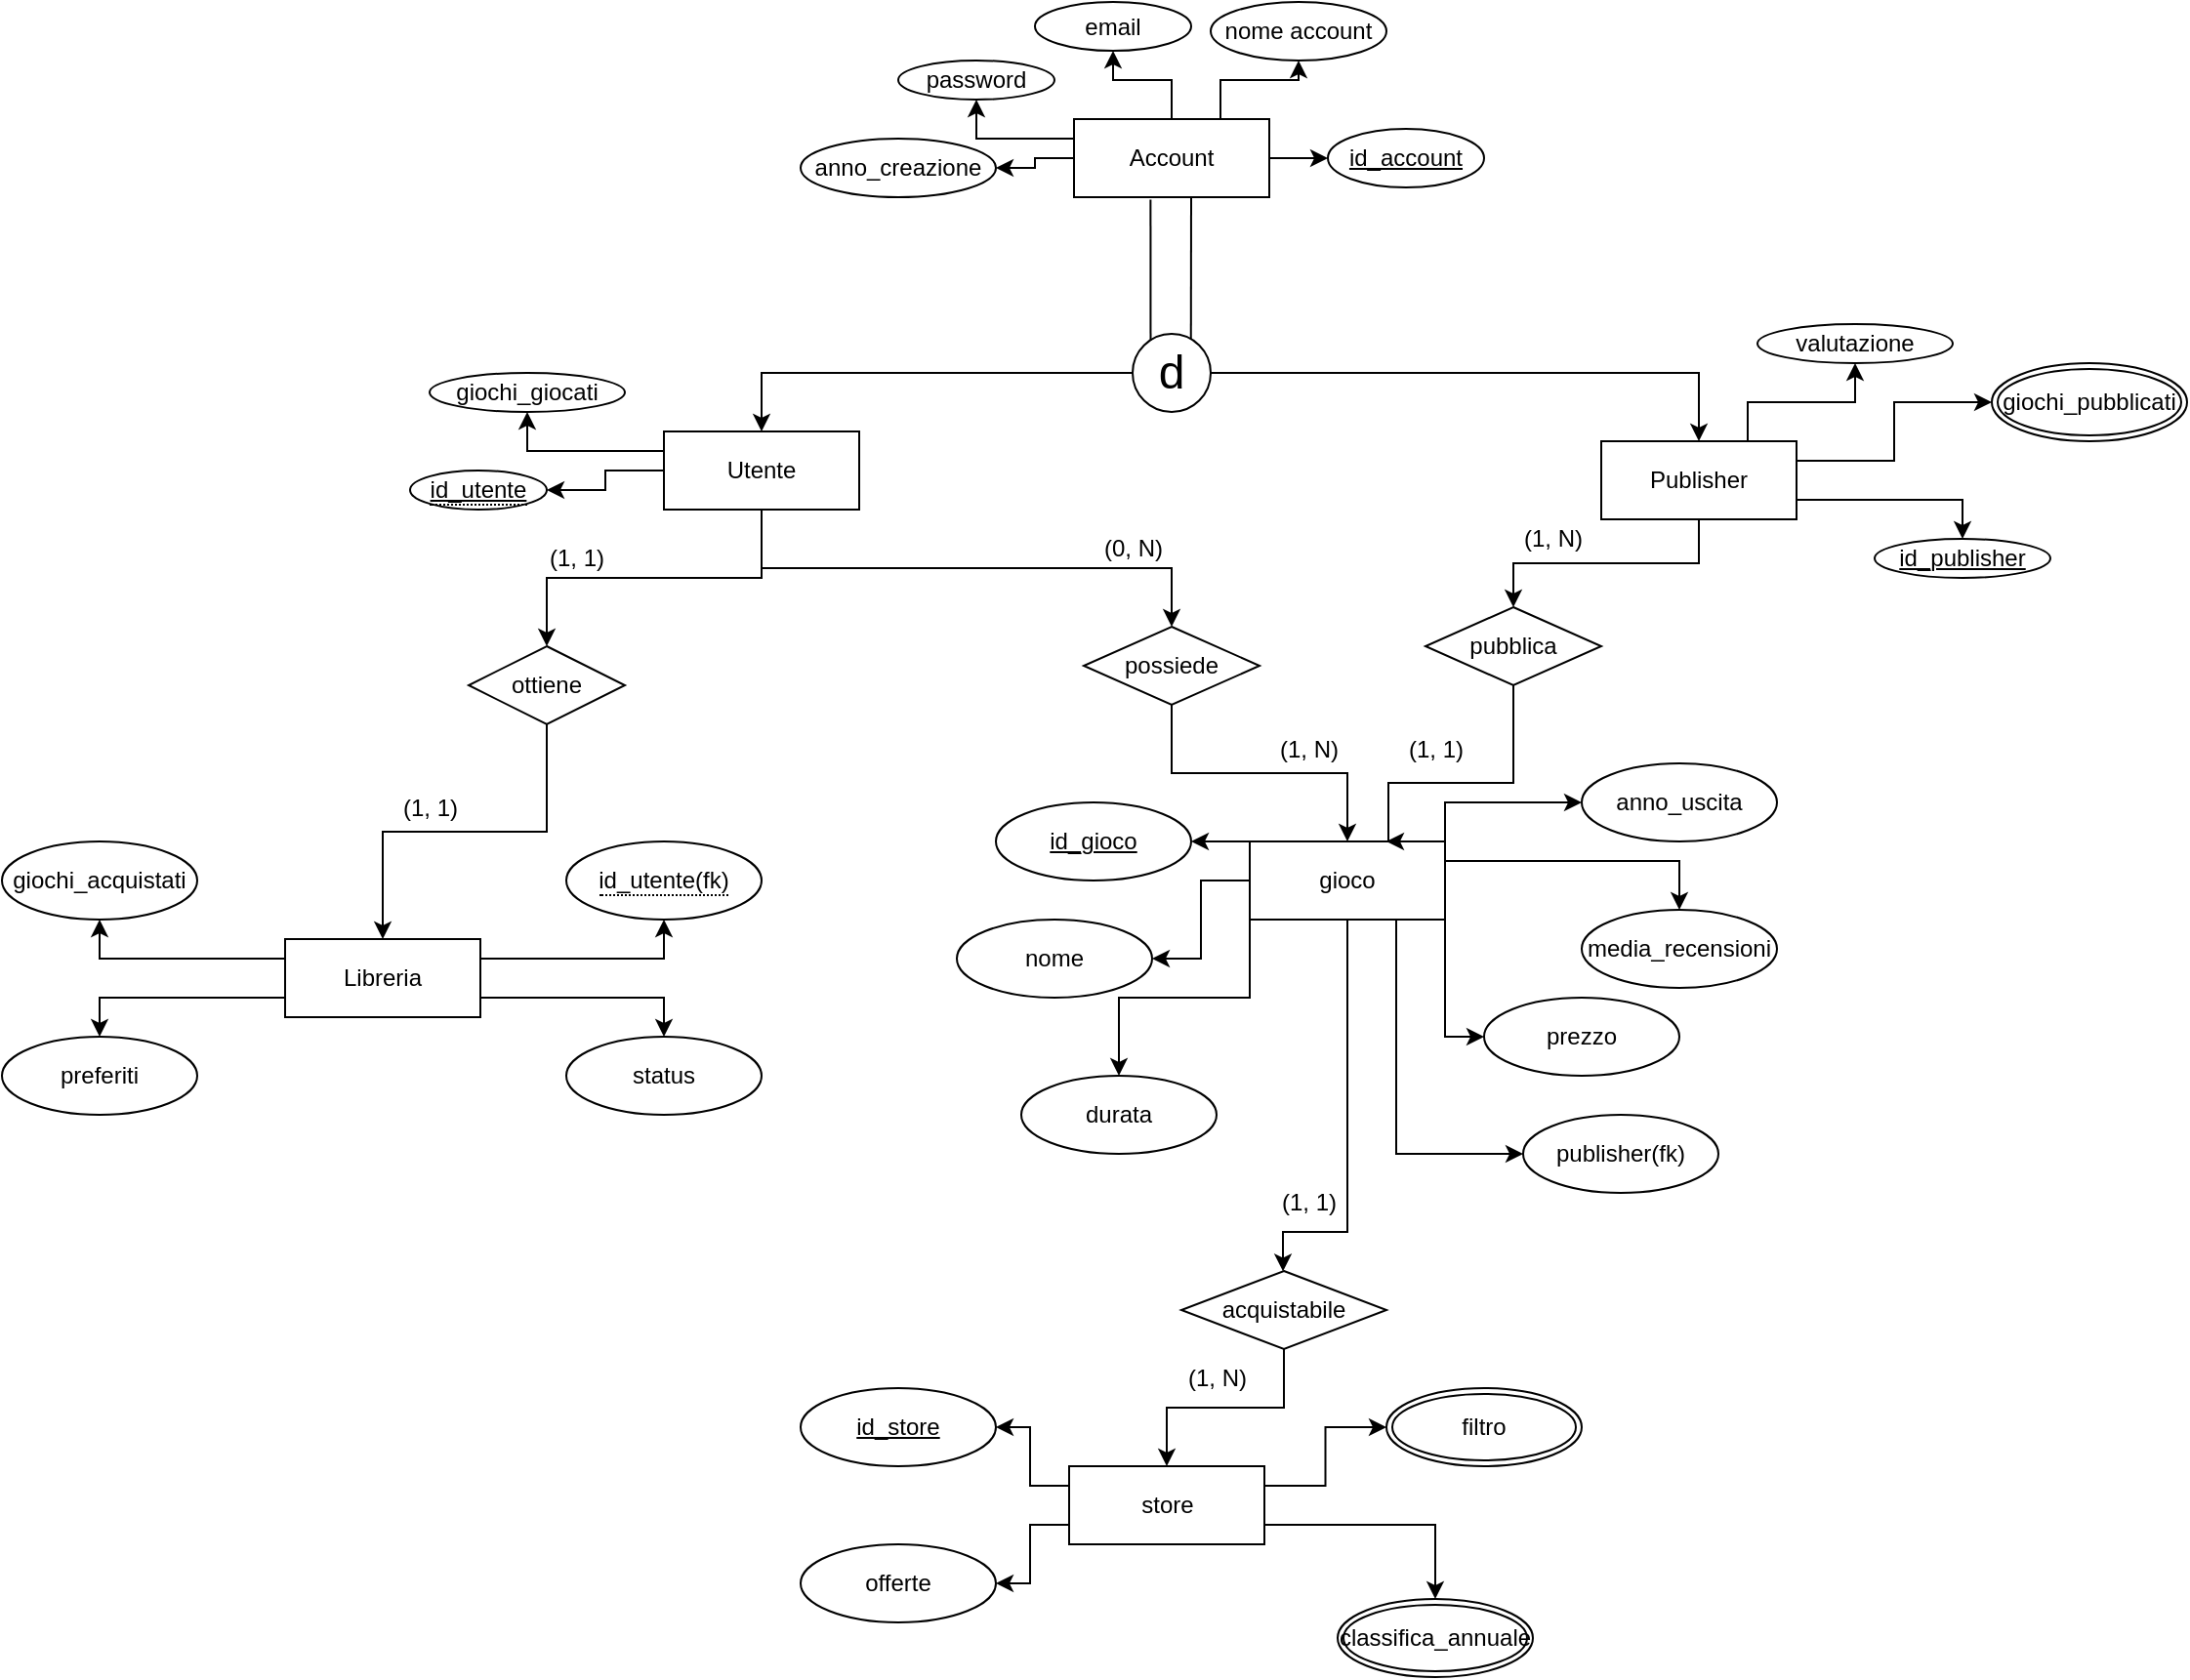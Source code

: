 <mxfile version="24.8.4">
  <diagram name="Pagina-1" id="zaQkDbtpFNmVqCY4Ck2A">
    <mxGraphModel dx="2172" dy="719" grid="0" gridSize="10" guides="1" tooltips="1" connect="1" arrows="1" fold="1" page="1" pageScale="1" pageWidth="827" pageHeight="1169" math="0" shadow="0">
      <root>
        <mxCell id="0" />
        <mxCell id="1" parent="0" />
        <mxCell id="ApuNhBn8Jfl1v1Id8GHo-2" style="edgeStyle=orthogonalEdgeStyle;rounded=0;orthogonalLoop=1;jettySize=auto;html=1;exitX=1;exitY=0.5;exitDx=0;exitDy=0;" edge="1" parent="1" source="ApuNhBn8Jfl1v1Id8GHo-1" target="ApuNhBn8Jfl1v1Id8GHo-3">
          <mxGeometry relative="1" as="geometry">
            <mxPoint x="470" y="200" as="targetPoint" />
          </mxGeometry>
        </mxCell>
        <mxCell id="ApuNhBn8Jfl1v1Id8GHo-5" style="edgeStyle=orthogonalEdgeStyle;rounded=0;orthogonalLoop=1;jettySize=auto;html=1;exitX=0.75;exitY=0;exitDx=0;exitDy=0;entryX=0.5;entryY=1;entryDx=0;entryDy=0;" edge="1" parent="1" source="ApuNhBn8Jfl1v1Id8GHo-1" target="ApuNhBn8Jfl1v1Id8GHo-4">
          <mxGeometry relative="1" as="geometry" />
        </mxCell>
        <mxCell id="ApuNhBn8Jfl1v1Id8GHo-7" style="edgeStyle=orthogonalEdgeStyle;rounded=0;orthogonalLoop=1;jettySize=auto;html=1;exitX=0.5;exitY=0;exitDx=0;exitDy=0;entryX=0.5;entryY=1;entryDx=0;entryDy=0;" edge="1" parent="1" source="ApuNhBn8Jfl1v1Id8GHo-1" target="ApuNhBn8Jfl1v1Id8GHo-6">
          <mxGeometry relative="1" as="geometry" />
        </mxCell>
        <mxCell id="ApuNhBn8Jfl1v1Id8GHo-10" style="edgeStyle=orthogonalEdgeStyle;rounded=0;orthogonalLoop=1;jettySize=auto;html=1;exitX=0;exitY=0.25;exitDx=0;exitDy=0;entryX=0.5;entryY=1;entryDx=0;entryDy=0;" edge="1" parent="1" source="ApuNhBn8Jfl1v1Id8GHo-1" target="ApuNhBn8Jfl1v1Id8GHo-9">
          <mxGeometry relative="1" as="geometry" />
        </mxCell>
        <mxCell id="ApuNhBn8Jfl1v1Id8GHo-23" style="edgeStyle=orthogonalEdgeStyle;rounded=0;orthogonalLoop=1;jettySize=auto;html=1;exitX=0;exitY=0.5;exitDx=0;exitDy=0;entryX=1;entryY=0.5;entryDx=0;entryDy=0;" edge="1" parent="1" source="ApuNhBn8Jfl1v1Id8GHo-1" target="ApuNhBn8Jfl1v1Id8GHo-11">
          <mxGeometry relative="1" as="geometry" />
        </mxCell>
        <mxCell id="ApuNhBn8Jfl1v1Id8GHo-1" value="Account" style="whiteSpace=wrap;html=1;align=center;" vertex="1" parent="1">
          <mxGeometry x="340" y="180" width="100" height="40" as="geometry" />
        </mxCell>
        <mxCell id="ApuNhBn8Jfl1v1Id8GHo-3" value="id_account" style="ellipse;whiteSpace=wrap;html=1;align=center;fontStyle=4;" vertex="1" parent="1">
          <mxGeometry x="470" y="185" width="80" height="30" as="geometry" />
        </mxCell>
        <mxCell id="ApuNhBn8Jfl1v1Id8GHo-4" value="nome account" style="ellipse;whiteSpace=wrap;html=1;align=center;" vertex="1" parent="1">
          <mxGeometry x="410" y="120" width="90" height="30" as="geometry" />
        </mxCell>
        <mxCell id="ApuNhBn8Jfl1v1Id8GHo-6" value="email" style="ellipse;whiteSpace=wrap;html=1;align=center;" vertex="1" parent="1">
          <mxGeometry x="320" y="120" width="80" height="25" as="geometry" />
        </mxCell>
        <mxCell id="ApuNhBn8Jfl1v1Id8GHo-9" value="password" style="ellipse;whiteSpace=wrap;html=1;align=center;" vertex="1" parent="1">
          <mxGeometry x="250" y="150" width="80" height="20" as="geometry" />
        </mxCell>
        <mxCell id="ApuNhBn8Jfl1v1Id8GHo-11" value="anno_creazione" style="ellipse;whiteSpace=wrap;html=1;align=center;" vertex="1" parent="1">
          <mxGeometry x="200" y="190" width="100" height="30" as="geometry" />
        </mxCell>
        <mxCell id="ApuNhBn8Jfl1v1Id8GHo-20" style="edgeStyle=orthogonalEdgeStyle;rounded=0;orthogonalLoop=1;jettySize=auto;html=1;exitX=0;exitY=0.5;exitDx=0;exitDy=0;" edge="1" parent="1" source="ApuNhBn8Jfl1v1Id8GHo-13" target="ApuNhBn8Jfl1v1Id8GHo-18">
          <mxGeometry relative="1" as="geometry">
            <mxPoint x="330.0" y="310" as="sourcePoint" />
          </mxGeometry>
        </mxCell>
        <mxCell id="ApuNhBn8Jfl1v1Id8GHo-21" style="edgeStyle=orthogonalEdgeStyle;rounded=0;orthogonalLoop=1;jettySize=auto;html=1;exitX=1;exitY=0.5;exitDx=0;exitDy=0;" edge="1" parent="1" source="ApuNhBn8Jfl1v1Id8GHo-13" target="ApuNhBn8Jfl1v1Id8GHo-19">
          <mxGeometry relative="1" as="geometry" />
        </mxCell>
        <mxCell id="ApuNhBn8Jfl1v1Id8GHo-13" value="&lt;font style=&quot;font-size: 24px;&quot;&gt;d&lt;/font&gt;" style="ellipse;whiteSpace=wrap;html=1;aspect=fixed;" vertex="1" parent="1">
          <mxGeometry x="370" y="290" width="40" height="40" as="geometry" />
        </mxCell>
        <mxCell id="ApuNhBn8Jfl1v1Id8GHo-14" value="" style="endArrow=none;html=1;rounded=0;exitX=0.747;exitY=0.065;exitDx=0;exitDy=0;exitPerimeter=0;" edge="1" parent="1" source="ApuNhBn8Jfl1v1Id8GHo-13">
          <mxGeometry width="50" height="50" relative="1" as="geometry">
            <mxPoint x="400" y="290" as="sourcePoint" />
            <mxPoint x="400" y="220" as="targetPoint" />
          </mxGeometry>
        </mxCell>
        <mxCell id="ApuNhBn8Jfl1v1Id8GHo-15" value="" style="endArrow=none;html=1;rounded=0;entryX=0.392;entryY=1.03;entryDx=0;entryDy=0;entryPerimeter=0;exitX=0.231;exitY=0.086;exitDx=0;exitDy=0;exitPerimeter=0;" edge="1" parent="1" source="ApuNhBn8Jfl1v1Id8GHo-13" target="ApuNhBn8Jfl1v1Id8GHo-1">
          <mxGeometry width="50" height="50" relative="1" as="geometry">
            <mxPoint x="379" y="290" as="sourcePoint" />
            <mxPoint x="220" y="250" as="targetPoint" />
            <Array as="points" />
          </mxGeometry>
        </mxCell>
        <mxCell id="ApuNhBn8Jfl1v1Id8GHo-24" style="edgeStyle=orthogonalEdgeStyle;rounded=0;orthogonalLoop=1;jettySize=auto;html=1;exitX=0;exitY=0.5;exitDx=0;exitDy=0;entryX=1;entryY=0.5;entryDx=0;entryDy=0;" edge="1" parent="1" source="ApuNhBn8Jfl1v1Id8GHo-18" target="ApuNhBn8Jfl1v1Id8GHo-22">
          <mxGeometry relative="1" as="geometry" />
        </mxCell>
        <mxCell id="ApuNhBn8Jfl1v1Id8GHo-26" style="edgeStyle=orthogonalEdgeStyle;rounded=0;orthogonalLoop=1;jettySize=auto;html=1;exitX=0;exitY=0.25;exitDx=0;exitDy=0;" edge="1" parent="1" source="ApuNhBn8Jfl1v1Id8GHo-18" target="ApuNhBn8Jfl1v1Id8GHo-25">
          <mxGeometry relative="1" as="geometry" />
        </mxCell>
        <mxCell id="ApuNhBn8Jfl1v1Id8GHo-62" style="edgeStyle=orthogonalEdgeStyle;rounded=0;orthogonalLoop=1;jettySize=auto;html=1;exitX=0.5;exitY=1;exitDx=0;exitDy=0;entryX=0.5;entryY=0;entryDx=0;entryDy=0;" edge="1" parent="1" source="ApuNhBn8Jfl1v1Id8GHo-18" target="ApuNhBn8Jfl1v1Id8GHo-61">
          <mxGeometry relative="1" as="geometry" />
        </mxCell>
        <mxCell id="ApuNhBn8Jfl1v1Id8GHo-81" style="edgeStyle=orthogonalEdgeStyle;rounded=0;orthogonalLoop=1;jettySize=auto;html=1;exitX=0.5;exitY=1;exitDx=0;exitDy=0;" edge="1" parent="1" source="ApuNhBn8Jfl1v1Id8GHo-18" target="ApuNhBn8Jfl1v1Id8GHo-82">
          <mxGeometry relative="1" as="geometry">
            <mxPoint x="470" y="440" as="targetPoint" />
          </mxGeometry>
        </mxCell>
        <mxCell id="ApuNhBn8Jfl1v1Id8GHo-18" value="Utente" style="whiteSpace=wrap;html=1;align=center;" vertex="1" parent="1">
          <mxGeometry x="130" y="340" width="100" height="40" as="geometry" />
        </mxCell>
        <mxCell id="ApuNhBn8Jfl1v1Id8GHo-52" style="edgeStyle=orthogonalEdgeStyle;rounded=0;orthogonalLoop=1;jettySize=auto;html=1;exitX=0.75;exitY=0;exitDx=0;exitDy=0;entryX=0.5;entryY=1;entryDx=0;entryDy=0;" edge="1" parent="1" source="ApuNhBn8Jfl1v1Id8GHo-19" target="ApuNhBn8Jfl1v1Id8GHo-29">
          <mxGeometry relative="1" as="geometry" />
        </mxCell>
        <mxCell id="ApuNhBn8Jfl1v1Id8GHo-53" style="edgeStyle=orthogonalEdgeStyle;rounded=0;orthogonalLoop=1;jettySize=auto;html=1;exitX=1;exitY=0.25;exitDx=0;exitDy=0;entryX=0;entryY=0.5;entryDx=0;entryDy=0;" edge="1" parent="1" source="ApuNhBn8Jfl1v1Id8GHo-19" target="ApuNhBn8Jfl1v1Id8GHo-108">
          <mxGeometry relative="1" as="geometry">
            <mxPoint x="790" y="340.0" as="targetPoint" />
          </mxGeometry>
        </mxCell>
        <mxCell id="ApuNhBn8Jfl1v1Id8GHo-54" style="edgeStyle=orthogonalEdgeStyle;rounded=0;orthogonalLoop=1;jettySize=auto;html=1;exitX=1;exitY=0.75;exitDx=0;exitDy=0;entryX=0.5;entryY=0;entryDx=0;entryDy=0;" edge="1" parent="1" source="ApuNhBn8Jfl1v1Id8GHo-19" target="ApuNhBn8Jfl1v1Id8GHo-31">
          <mxGeometry relative="1" as="geometry" />
        </mxCell>
        <mxCell id="ApuNhBn8Jfl1v1Id8GHo-114" style="edgeStyle=orthogonalEdgeStyle;rounded=0;orthogonalLoop=1;jettySize=auto;html=1;exitX=0.5;exitY=1;exitDx=0;exitDy=0;entryX=0.5;entryY=0;entryDx=0;entryDy=0;" edge="1" parent="1" source="ApuNhBn8Jfl1v1Id8GHo-19" target="ApuNhBn8Jfl1v1Id8GHo-113">
          <mxGeometry relative="1" as="geometry">
            <mxPoint x="660" y="435" as="targetPoint" />
          </mxGeometry>
        </mxCell>
        <mxCell id="ApuNhBn8Jfl1v1Id8GHo-19" value="Publisher" style="whiteSpace=wrap;html=1;align=center;" vertex="1" parent="1">
          <mxGeometry x="610" y="345" width="100" height="40" as="geometry" />
        </mxCell>
        <mxCell id="ApuNhBn8Jfl1v1Id8GHo-22" value="&lt;span data-darkreader-inline-border-bottom=&quot;&quot; style=&quot;border-bottom: 1px dotted; --darkreader-inline-border-bottom: initial;&quot;&gt;&lt;u&gt;id_utente&lt;/u&gt;&lt;/span&gt;" style="ellipse;whiteSpace=wrap;html=1;align=center;" vertex="1" parent="1">
          <mxGeometry y="360" width="70" height="20" as="geometry" />
        </mxCell>
        <mxCell id="ApuNhBn8Jfl1v1Id8GHo-25" value="giochi_giocati" style="ellipse;whiteSpace=wrap;html=1;align=center;" vertex="1" parent="1">
          <mxGeometry x="10" y="310" width="100" height="20" as="geometry" />
        </mxCell>
        <mxCell id="ApuNhBn8Jfl1v1Id8GHo-29" value="valutazione" style="ellipse;whiteSpace=wrap;html=1;align=center;" vertex="1" parent="1">
          <mxGeometry x="690" y="285" width="100" height="20" as="geometry" />
        </mxCell>
        <mxCell id="ApuNhBn8Jfl1v1Id8GHo-31" value="&lt;u&gt;id_publisher&lt;/u&gt;" style="ellipse;whiteSpace=wrap;html=1;align=center;" vertex="1" parent="1">
          <mxGeometry x="750" y="395" width="90" height="20" as="geometry" />
        </mxCell>
        <mxCell id="ApuNhBn8Jfl1v1Id8GHo-66" style="edgeStyle=orthogonalEdgeStyle;rounded=0;orthogonalLoop=1;jettySize=auto;html=1;exitX=0;exitY=0.75;exitDx=0;exitDy=0;entryX=0.5;entryY=0;entryDx=0;entryDy=0;" edge="1" parent="1" source="ApuNhBn8Jfl1v1Id8GHo-56" target="ApuNhBn8Jfl1v1Id8GHo-58">
          <mxGeometry relative="1" as="geometry" />
        </mxCell>
        <mxCell id="ApuNhBn8Jfl1v1Id8GHo-69" style="edgeStyle=orthogonalEdgeStyle;rounded=0;orthogonalLoop=1;jettySize=auto;html=1;exitX=1;exitY=0.75;exitDx=0;exitDy=0;entryX=0.5;entryY=0;entryDx=0;entryDy=0;" edge="1" parent="1" source="ApuNhBn8Jfl1v1Id8GHo-56" target="ApuNhBn8Jfl1v1Id8GHo-59">
          <mxGeometry relative="1" as="geometry" />
        </mxCell>
        <mxCell id="ApuNhBn8Jfl1v1Id8GHo-76" style="edgeStyle=orthogonalEdgeStyle;rounded=0;orthogonalLoop=1;jettySize=auto;html=1;exitX=0;exitY=0.25;exitDx=0;exitDy=0;entryX=0.5;entryY=1;entryDx=0;entryDy=0;" edge="1" parent="1" source="ApuNhBn8Jfl1v1Id8GHo-56" target="ApuNhBn8Jfl1v1Id8GHo-57">
          <mxGeometry relative="1" as="geometry" />
        </mxCell>
        <mxCell id="ApuNhBn8Jfl1v1Id8GHo-77" style="edgeStyle=orthogonalEdgeStyle;rounded=0;orthogonalLoop=1;jettySize=auto;html=1;exitX=1;exitY=0.25;exitDx=0;exitDy=0;entryX=0.5;entryY=1;entryDx=0;entryDy=0;" edge="1" parent="1" source="ApuNhBn8Jfl1v1Id8GHo-56" target="ApuNhBn8Jfl1v1Id8GHo-70">
          <mxGeometry relative="1" as="geometry" />
        </mxCell>
        <mxCell id="ApuNhBn8Jfl1v1Id8GHo-56" value="Libreria" style="whiteSpace=wrap;html=1;align=center;" vertex="1" parent="1">
          <mxGeometry x="-64" y="600" width="100" height="40" as="geometry" />
        </mxCell>
        <mxCell id="ApuNhBn8Jfl1v1Id8GHo-57" value="giochi_acquistati" style="ellipse;whiteSpace=wrap;html=1;align=center;" vertex="1" parent="1">
          <mxGeometry x="-209" y="550" width="100" height="40" as="geometry" />
        </mxCell>
        <mxCell id="ApuNhBn8Jfl1v1Id8GHo-58" value="preferiti" style="ellipse;whiteSpace=wrap;html=1;align=center;" vertex="1" parent="1">
          <mxGeometry x="-209" y="650" width="100" height="40" as="geometry" />
        </mxCell>
        <mxCell id="ApuNhBn8Jfl1v1Id8GHo-59" value="status" style="ellipse;whiteSpace=wrap;html=1;align=center;" vertex="1" parent="1">
          <mxGeometry x="80" y="650" width="100" height="40" as="geometry" />
        </mxCell>
        <mxCell id="ApuNhBn8Jfl1v1Id8GHo-73" style="edgeStyle=orthogonalEdgeStyle;rounded=0;orthogonalLoop=1;jettySize=auto;html=1;exitX=0.5;exitY=1;exitDx=0;exitDy=0;" edge="1" parent="1" source="ApuNhBn8Jfl1v1Id8GHo-61" target="ApuNhBn8Jfl1v1Id8GHo-56">
          <mxGeometry relative="1" as="geometry">
            <mxPoint x="56" y="530" as="sourcePoint" />
          </mxGeometry>
        </mxCell>
        <mxCell id="ApuNhBn8Jfl1v1Id8GHo-61" value="ottiene" style="shape=rhombus;perimeter=rhombusPerimeter;whiteSpace=wrap;html=1;align=center;" vertex="1" parent="1">
          <mxGeometry x="30" y="450" width="80" height="40" as="geometry" />
        </mxCell>
        <mxCell id="ApuNhBn8Jfl1v1Id8GHo-70" value="&lt;span data-darkreader-inline-border-bottom=&quot;&quot; style=&quot;border-bottom: 1px dotted; --darkreader-inline-border-bottom: initial;&quot;&gt;id_utente(fk)&lt;/span&gt;" style="ellipse;whiteSpace=wrap;html=1;align=center;" vertex="1" parent="1">
          <mxGeometry x="80" y="550" width="100" height="40" as="geometry" />
        </mxCell>
        <mxCell id="ApuNhBn8Jfl1v1Id8GHo-91" style="edgeStyle=orthogonalEdgeStyle;rounded=0;orthogonalLoop=1;jettySize=auto;html=1;exitX=0;exitY=0;exitDx=0;exitDy=0;" edge="1" parent="1" source="ApuNhBn8Jfl1v1Id8GHo-75">
          <mxGeometry relative="1" as="geometry">
            <mxPoint x="400" y="550.167" as="targetPoint" />
          </mxGeometry>
        </mxCell>
        <mxCell id="ApuNhBn8Jfl1v1Id8GHo-92" style="edgeStyle=orthogonalEdgeStyle;rounded=0;orthogonalLoop=1;jettySize=auto;html=1;exitX=0;exitY=0.5;exitDx=0;exitDy=0;entryX=1;entryY=0.5;entryDx=0;entryDy=0;" edge="1" parent="1" source="ApuNhBn8Jfl1v1Id8GHo-75" target="ApuNhBn8Jfl1v1Id8GHo-85">
          <mxGeometry relative="1" as="geometry" />
        </mxCell>
        <mxCell id="ApuNhBn8Jfl1v1Id8GHo-93" style="edgeStyle=orthogonalEdgeStyle;rounded=0;orthogonalLoop=1;jettySize=auto;html=1;exitX=0;exitY=1;exitDx=0;exitDy=0;entryX=0.5;entryY=0;entryDx=0;entryDy=0;" edge="1" parent="1" source="ApuNhBn8Jfl1v1Id8GHo-75" target="ApuNhBn8Jfl1v1Id8GHo-86">
          <mxGeometry relative="1" as="geometry" />
        </mxCell>
        <mxCell id="ApuNhBn8Jfl1v1Id8GHo-94" style="edgeStyle=orthogonalEdgeStyle;rounded=0;orthogonalLoop=1;jettySize=auto;html=1;exitX=1;exitY=0;exitDx=0;exitDy=0;entryX=0;entryY=0.5;entryDx=0;entryDy=0;" edge="1" parent="1" source="ApuNhBn8Jfl1v1Id8GHo-75" target="ApuNhBn8Jfl1v1Id8GHo-88">
          <mxGeometry relative="1" as="geometry" />
        </mxCell>
        <mxCell id="ApuNhBn8Jfl1v1Id8GHo-95" style="edgeStyle=orthogonalEdgeStyle;rounded=0;orthogonalLoop=1;jettySize=auto;html=1;exitX=1;exitY=0.25;exitDx=0;exitDy=0;entryX=0.5;entryY=0;entryDx=0;entryDy=0;" edge="1" parent="1" source="ApuNhBn8Jfl1v1Id8GHo-75" target="ApuNhBn8Jfl1v1Id8GHo-87">
          <mxGeometry relative="1" as="geometry" />
        </mxCell>
        <mxCell id="ApuNhBn8Jfl1v1Id8GHo-96" style="edgeStyle=orthogonalEdgeStyle;rounded=0;orthogonalLoop=1;jettySize=auto;html=1;exitX=1;exitY=1;exitDx=0;exitDy=0;entryX=0;entryY=0.5;entryDx=0;entryDy=0;" edge="1" parent="1" source="ApuNhBn8Jfl1v1Id8GHo-75" target="ApuNhBn8Jfl1v1Id8GHo-90">
          <mxGeometry relative="1" as="geometry" />
        </mxCell>
        <mxCell id="ApuNhBn8Jfl1v1Id8GHo-97" style="edgeStyle=orthogonalEdgeStyle;rounded=0;orthogonalLoop=1;jettySize=auto;html=1;exitX=0.75;exitY=1;exitDx=0;exitDy=0;entryX=0;entryY=0.5;entryDx=0;entryDy=0;" edge="1" parent="1" source="ApuNhBn8Jfl1v1Id8GHo-75" target="ApuNhBn8Jfl1v1Id8GHo-89">
          <mxGeometry relative="1" as="geometry" />
        </mxCell>
        <mxCell id="ApuNhBn8Jfl1v1Id8GHo-100" style="edgeStyle=orthogonalEdgeStyle;rounded=0;orthogonalLoop=1;jettySize=auto;html=1;exitX=0.5;exitY=1;exitDx=0;exitDy=0;" edge="1" parent="1" source="ApuNhBn8Jfl1v1Id8GHo-75" target="ApuNhBn8Jfl1v1Id8GHo-99">
          <mxGeometry relative="1" as="geometry">
            <Array as="points">
              <mxPoint x="480" y="750" />
              <mxPoint x="447" y="750" />
            </Array>
          </mxGeometry>
        </mxCell>
        <mxCell id="ApuNhBn8Jfl1v1Id8GHo-75" value="gioco" style="whiteSpace=wrap;html=1;align=center;" vertex="1" parent="1">
          <mxGeometry x="430" y="550" width="100" height="40" as="geometry" />
        </mxCell>
        <mxCell id="ApuNhBn8Jfl1v1Id8GHo-83" style="edgeStyle=orthogonalEdgeStyle;rounded=0;orthogonalLoop=1;jettySize=auto;html=1;exitX=0.5;exitY=1;exitDx=0;exitDy=0;entryX=0.5;entryY=0;entryDx=0;entryDy=0;" edge="1" parent="1" source="ApuNhBn8Jfl1v1Id8GHo-82" target="ApuNhBn8Jfl1v1Id8GHo-75">
          <mxGeometry relative="1" as="geometry" />
        </mxCell>
        <mxCell id="ApuNhBn8Jfl1v1Id8GHo-82" value="possiede" style="shape=rhombus;perimeter=rhombusPerimeter;whiteSpace=wrap;html=1;align=center;" vertex="1" parent="1">
          <mxGeometry x="345" y="440" width="90" height="40" as="geometry" />
        </mxCell>
        <mxCell id="ApuNhBn8Jfl1v1Id8GHo-84" value="id_gioco" style="ellipse;whiteSpace=wrap;html=1;align=center;fontStyle=4;" vertex="1" parent="1">
          <mxGeometry x="300" y="530" width="100" height="40" as="geometry" />
        </mxCell>
        <mxCell id="ApuNhBn8Jfl1v1Id8GHo-85" value="nome" style="ellipse;whiteSpace=wrap;html=1;align=center;" vertex="1" parent="1">
          <mxGeometry x="280" y="590" width="100" height="40" as="geometry" />
        </mxCell>
        <mxCell id="ApuNhBn8Jfl1v1Id8GHo-86" value="durata" style="ellipse;whiteSpace=wrap;html=1;align=center;" vertex="1" parent="1">
          <mxGeometry x="313" y="670" width="100" height="40" as="geometry" />
        </mxCell>
        <mxCell id="ApuNhBn8Jfl1v1Id8GHo-87" value="media_recensioni" style="ellipse;whiteSpace=wrap;html=1;align=center;" vertex="1" parent="1">
          <mxGeometry x="600" y="585" width="100" height="40" as="geometry" />
        </mxCell>
        <mxCell id="ApuNhBn8Jfl1v1Id8GHo-88" value="anno_uscita&lt;span style=&quot;font-family: monospace; font-size: 0px; text-align: start; text-wrap: nowrap;&quot;&gt;%3CmxGraphModel%3E%3Croot%3E%3CmxCell%20id%3D%220%22%2F%3E%3CmxCell%20id%3D%221%22%20parent%3D%220%22%2F%3E%3CmxCell%20id%3D%222%22%20value%3D%22media_recensioni%22%20style%3D%22ellipse%3BwhiteSpace%3Dwrap%3Bhtml%3D1%3Balign%3Dcenter%3B%22%20vertex%3D%221%22%20parent%3D%221%22%3E%3CmxGeometry%20x%3D%22460%22%20y%3D%22650%22%20width%3D%22100%22%20height%3D%2240%22%20as%3D%22geometry%22%2F%3E%3C%2FmxCell%3E%3C%2Froot%3E%3C%2FmxGraphModel%3E&lt;/span&gt;" style="ellipse;whiteSpace=wrap;html=1;align=center;" vertex="1" parent="1">
          <mxGeometry x="600" y="510" width="100" height="40" as="geometry" />
        </mxCell>
        <mxCell id="ApuNhBn8Jfl1v1Id8GHo-89" value="publisher(fk)" style="ellipse;whiteSpace=wrap;html=1;align=center;" vertex="1" parent="1">
          <mxGeometry x="570" y="690" width="100" height="40" as="geometry" />
        </mxCell>
        <mxCell id="ApuNhBn8Jfl1v1Id8GHo-90" value="prezzo" style="ellipse;whiteSpace=wrap;html=1;align=center;" vertex="1" parent="1">
          <mxGeometry x="550" y="630" width="100" height="40" as="geometry" />
        </mxCell>
        <mxCell id="ApuNhBn8Jfl1v1Id8GHo-102" style="edgeStyle=orthogonalEdgeStyle;rounded=0;orthogonalLoop=1;jettySize=auto;html=1;entryX=0.5;entryY=0;entryDx=0;entryDy=0;exitX=0.5;exitY=1;exitDx=0;exitDy=0;" edge="1" parent="1" source="ApuNhBn8Jfl1v1Id8GHo-99" target="ApuNhBn8Jfl1v1Id8GHo-101">
          <mxGeometry relative="1" as="geometry">
            <mxPoint x="400" y="820" as="sourcePoint" />
          </mxGeometry>
        </mxCell>
        <mxCell id="ApuNhBn8Jfl1v1Id8GHo-99" value="acquistabile" style="shape=rhombus;perimeter=rhombusPerimeter;whiteSpace=wrap;html=1;align=center;" vertex="1" parent="1">
          <mxGeometry x="395" y="770" width="105" height="40" as="geometry" />
        </mxCell>
        <mxCell id="ApuNhBn8Jfl1v1Id8GHo-109" style="edgeStyle=orthogonalEdgeStyle;rounded=0;orthogonalLoop=1;jettySize=auto;html=1;exitX=1;exitY=0.25;exitDx=0;exitDy=0;entryX=0;entryY=0.5;entryDx=0;entryDy=0;" edge="1" parent="1" source="ApuNhBn8Jfl1v1Id8GHo-101" target="ApuNhBn8Jfl1v1Id8GHo-105">
          <mxGeometry relative="1" as="geometry" />
        </mxCell>
        <mxCell id="ApuNhBn8Jfl1v1Id8GHo-110" style="edgeStyle=orthogonalEdgeStyle;rounded=0;orthogonalLoop=1;jettySize=auto;html=1;exitX=0;exitY=0.25;exitDx=0;exitDy=0;entryX=1;entryY=0.5;entryDx=0;entryDy=0;" edge="1" parent="1" source="ApuNhBn8Jfl1v1Id8GHo-101" target="ApuNhBn8Jfl1v1Id8GHo-103">
          <mxGeometry relative="1" as="geometry" />
        </mxCell>
        <mxCell id="ApuNhBn8Jfl1v1Id8GHo-111" style="edgeStyle=orthogonalEdgeStyle;rounded=0;orthogonalLoop=1;jettySize=auto;html=1;exitX=0;exitY=0.75;exitDx=0;exitDy=0;entryX=1;entryY=0.5;entryDx=0;entryDy=0;" edge="1" parent="1" source="ApuNhBn8Jfl1v1Id8GHo-101" target="ApuNhBn8Jfl1v1Id8GHo-106">
          <mxGeometry relative="1" as="geometry" />
        </mxCell>
        <mxCell id="ApuNhBn8Jfl1v1Id8GHo-112" style="edgeStyle=orthogonalEdgeStyle;rounded=0;orthogonalLoop=1;jettySize=auto;html=1;exitX=1;exitY=0.75;exitDx=0;exitDy=0;entryX=0.5;entryY=0;entryDx=0;entryDy=0;" edge="1" parent="1" source="ApuNhBn8Jfl1v1Id8GHo-101" target="ApuNhBn8Jfl1v1Id8GHo-126">
          <mxGeometry relative="1" as="geometry">
            <mxPoint x="500.0" y="930" as="targetPoint" />
          </mxGeometry>
        </mxCell>
        <mxCell id="ApuNhBn8Jfl1v1Id8GHo-101" value="store" style="whiteSpace=wrap;html=1;align=center;" vertex="1" parent="1">
          <mxGeometry x="337.5" y="870" width="100" height="40" as="geometry" />
        </mxCell>
        <mxCell id="ApuNhBn8Jfl1v1Id8GHo-103" value="id_store" style="ellipse;whiteSpace=wrap;html=1;align=center;fontStyle=4;" vertex="1" parent="1">
          <mxGeometry x="200" y="830" width="100" height="40" as="geometry" />
        </mxCell>
        <mxCell id="ApuNhBn8Jfl1v1Id8GHo-105" value="filtro" style="ellipse;shape=doubleEllipse;margin=3;whiteSpace=wrap;html=1;align=center;" vertex="1" parent="1">
          <mxGeometry x="500" y="830" width="100" height="40" as="geometry" />
        </mxCell>
        <mxCell id="ApuNhBn8Jfl1v1Id8GHo-106" value="offerte" style="ellipse;whiteSpace=wrap;html=1;align=center;" vertex="1" parent="1">
          <mxGeometry x="200" y="910" width="100" height="40" as="geometry" />
        </mxCell>
        <mxCell id="ApuNhBn8Jfl1v1Id8GHo-108" value="giochi_pubblicati" style="ellipse;shape=doubleEllipse;margin=3;whiteSpace=wrap;html=1;align=center;" vertex="1" parent="1">
          <mxGeometry x="810" y="305" width="100" height="40" as="geometry" />
        </mxCell>
        <mxCell id="ApuNhBn8Jfl1v1Id8GHo-115" style="edgeStyle=orthogonalEdgeStyle;rounded=0;orthogonalLoop=1;jettySize=auto;html=1;exitX=0.5;exitY=1;exitDx=0;exitDy=0;" edge="1" parent="1" source="ApuNhBn8Jfl1v1Id8GHo-113">
          <mxGeometry relative="1" as="geometry">
            <mxPoint x="500" y="550" as="targetPoint" />
            <Array as="points">
              <mxPoint x="565" y="520" />
              <mxPoint x="501" y="520" />
              <mxPoint x="501" y="550" />
            </Array>
          </mxGeometry>
        </mxCell>
        <mxCell id="ApuNhBn8Jfl1v1Id8GHo-113" value="pubblica" style="shape=rhombus;perimeter=rhombusPerimeter;whiteSpace=wrap;html=1;align=center;" vertex="1" parent="1">
          <mxGeometry x="520" y="430" width="90" height="40" as="geometry" />
        </mxCell>
        <mxCell id="ApuNhBn8Jfl1v1Id8GHo-116" value="(1, 1)" style="text;html=1;align=center;verticalAlign=middle;resizable=0;points=[];autosize=1;strokeColor=none;fillColor=none;" vertex="1" parent="1">
          <mxGeometry x="60" y="390" width="50" height="30" as="geometry" />
        </mxCell>
        <mxCell id="ApuNhBn8Jfl1v1Id8GHo-117" value="(0, N)" style="text;html=1;align=center;verticalAlign=middle;resizable=0;points=[];autosize=1;strokeColor=none;fillColor=none;" vertex="1" parent="1">
          <mxGeometry x="346" y="387" width="48" height="26" as="geometry" />
        </mxCell>
        <mxCell id="ApuNhBn8Jfl1v1Id8GHo-118" value="(1, N)" style="text;html=1;align=center;verticalAlign=middle;resizable=0;points=[];autosize=1;strokeColor=none;fillColor=none;" vertex="1" parent="1">
          <mxGeometry x="560" y="380" width="50" height="30" as="geometry" />
        </mxCell>
        <mxCell id="ApuNhBn8Jfl1v1Id8GHo-119" value="(1, 1)" style="text;html=1;align=center;verticalAlign=middle;resizable=0;points=[];autosize=1;strokeColor=none;fillColor=none;" vertex="1" parent="1">
          <mxGeometry x="437" y="722" width="46" height="26" as="geometry" />
        </mxCell>
        <mxCell id="ApuNhBn8Jfl1v1Id8GHo-120" value="(1, N)" style="text;html=1;align=center;verticalAlign=middle;resizable=0;points=[];autosize=1;strokeColor=none;fillColor=none;" vertex="1" parent="1">
          <mxGeometry x="388" y="810" width="50" height="30" as="geometry" />
        </mxCell>
        <mxCell id="ApuNhBn8Jfl1v1Id8GHo-121" value="(1, N)" style="text;html=1;align=center;verticalAlign=middle;resizable=0;points=[];autosize=1;strokeColor=none;fillColor=none;" vertex="1" parent="1">
          <mxGeometry x="436" y="490" width="48" height="26" as="geometry" />
        </mxCell>
        <mxCell id="ApuNhBn8Jfl1v1Id8GHo-122" value="(1, 1)" style="text;html=1;align=center;verticalAlign=middle;resizable=0;points=[];autosize=1;strokeColor=none;fillColor=none;" vertex="1" parent="1">
          <mxGeometry x="502" y="490" width="46" height="26" as="geometry" />
        </mxCell>
        <mxCell id="ApuNhBn8Jfl1v1Id8GHo-123" value="(1, 1)" style="text;html=1;align=center;verticalAlign=middle;resizable=0;points=[];autosize=1;strokeColor=none;fillColor=none;" vertex="1" parent="1">
          <mxGeometry x="-15" y="518" width="50" height="30" as="geometry" />
        </mxCell>
        <mxCell id="ApuNhBn8Jfl1v1Id8GHo-126" value="classifica_annuale" style="ellipse;shape=doubleEllipse;margin=3;whiteSpace=wrap;html=1;align=center;" vertex="1" parent="1">
          <mxGeometry x="475" y="938" width="100" height="40" as="geometry" />
        </mxCell>
      </root>
    </mxGraphModel>
  </diagram>
</mxfile>
